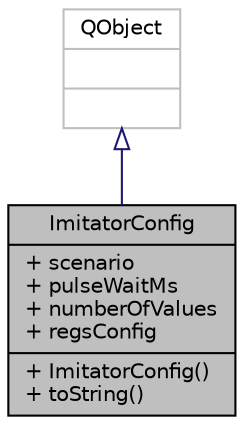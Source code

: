 digraph "ImitatorConfig"
{
  edge [fontname="Helvetica",fontsize="10",labelfontname="Helvetica",labelfontsize="10"];
  node [fontname="Helvetica",fontsize="10",shape=record];
  Node0 [label="{ImitatorConfig\n|+ scenario\l+ pulseWaitMs\l+ numberOfValues\l+ regsConfig\l|+ ImitatorConfig()\l+ toString()\l}",height=0.2,width=0.4,color="black", fillcolor="grey75", style="filled", fontcolor="black"];
  Node1 -> Node0 [dir="back",color="midnightblue",fontsize="10",style="solid",arrowtail="onormal"];
  Node1 [label="{QObject\n||}",height=0.2,width=0.4,color="grey75", fillcolor="white", style="filled"];
}
